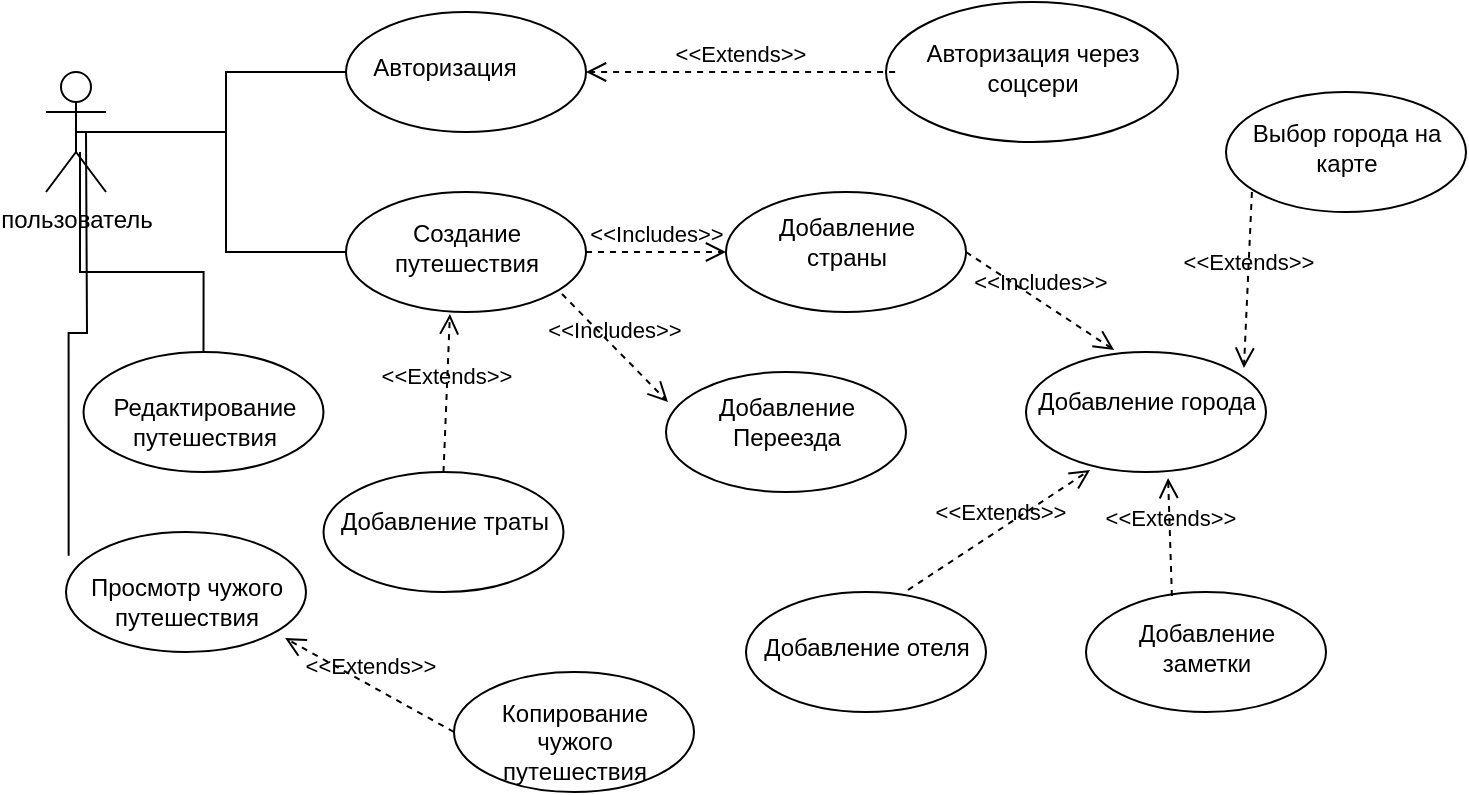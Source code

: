<mxfile version="24.6.3" type="github">
  <diagram name="Страница — 1" id="Ok-m3F2jx5x2fQCQR_L3">
    <mxGraphModel dx="934" dy="464" grid="1" gridSize="10" guides="1" tooltips="1" connect="1" arrows="1" fold="1" page="1" pageScale="1" pageWidth="827" pageHeight="1169" math="0" shadow="0">
      <root>
        <mxCell id="0" />
        <mxCell id="1" parent="0" />
        <mxCell id="c9M6_-3urOuxoyCKMN0X-1" value="пользователь" style="shape=umlActor;verticalLabelPosition=bottom;verticalAlign=top;html=1;" parent="1" vertex="1">
          <mxGeometry x="90" y="80" width="30" height="60" as="geometry" />
        </mxCell>
        <mxCell id="c9M6_-3urOuxoyCKMN0X-13" value="" style="shape=ellipse;container=1;horizontal=1;horizontalStack=0;resizeParent=1;resizeParentMax=0;resizeLast=0;html=1;dashed=0;collapsible=0;" parent="1" vertex="1">
          <mxGeometry x="240" y="50" width="120" height="60" as="geometry" />
        </mxCell>
        <mxCell id="c9M6_-3urOuxoyCKMN0X-14" value="Авторизация" style="html=1;strokeColor=none;fillColor=none;align=center;verticalAlign=middle;rotatable=0;whiteSpace=wrap;" parent="c9M6_-3urOuxoyCKMN0X-13" vertex="1">
          <mxGeometry x="-7.5" y="25.71" width="112.5" height="4.29" as="geometry" />
        </mxCell>
        <mxCell id="c9M6_-3urOuxoyCKMN0X-18" style="edgeStyle=orthogonalEdgeStyle;rounded=0;orthogonalLoop=1;jettySize=auto;html=1;exitX=0.5;exitY=1;exitDx=0;exitDy=0;" parent="1" source="c9M6_-3urOuxoyCKMN0X-13" target="c9M6_-3urOuxoyCKMN0X-13" edge="1">
          <mxGeometry relative="1" as="geometry" />
        </mxCell>
        <mxCell id="c9M6_-3urOuxoyCKMN0X-19" value="" style="shape=ellipse;container=1;horizontal=1;horizontalStack=0;resizeParent=1;resizeParentMax=0;resizeLast=0;html=1;dashed=0;collapsible=0;" parent="1" vertex="1">
          <mxGeometry x="510" y="45" width="146" height="70" as="geometry" />
        </mxCell>
        <mxCell id="c9M6_-3urOuxoyCKMN0X-20" value="Авторизация через соцсери" style="html=1;strokeColor=none;fillColor=none;align=center;verticalAlign=middle;rotatable=0;whiteSpace=wrap;" parent="c9M6_-3urOuxoyCKMN0X-19" vertex="1">
          <mxGeometry x="4.56" y="30" width="136.88" height="5" as="geometry" />
        </mxCell>
        <mxCell id="c9M6_-3urOuxoyCKMN0X-21" style="edgeStyle=orthogonalEdgeStyle;rounded=0;orthogonalLoop=1;jettySize=auto;html=1;exitX=0.5;exitY=1;exitDx=0;exitDy=0;" parent="1" source="c9M6_-3urOuxoyCKMN0X-19" target="c9M6_-3urOuxoyCKMN0X-19" edge="1">
          <mxGeometry relative="1" as="geometry" />
        </mxCell>
        <mxCell id="c9M6_-3urOuxoyCKMN0X-22" value="" style="endArrow=none;html=1;endSize=12;startArrow=none;startSize=14;startFill=0;edgeStyle=orthogonalEdgeStyle;align=center;verticalAlign=bottom;endFill=0;rounded=0;exitX=0.5;exitY=0.5;exitDx=0;exitDy=0;exitPerimeter=0;entryX=0;entryY=0.5;entryDx=0;entryDy=0;" parent="1" source="c9M6_-3urOuxoyCKMN0X-1" target="c9M6_-3urOuxoyCKMN0X-13" edge="1">
          <mxGeometry y="3" relative="1" as="geometry">
            <mxPoint x="330" y="210" as="sourcePoint" />
            <mxPoint x="490" y="210" as="targetPoint" />
          </mxGeometry>
        </mxCell>
        <mxCell id="c9M6_-3urOuxoyCKMN0X-23" value="&amp;lt;&amp;lt;Extends&amp;gt;&amp;gt;" style="endArrow=open;startArrow=none;endFill=0;startFill=0;endSize=8;html=1;verticalAlign=bottom;dashed=1;labelBackgroundColor=none;rounded=0;exitX=0;exitY=1;exitDx=0;exitDy=0;entryX=1;entryY=0.5;entryDx=0;entryDy=0;" parent="1" source="c9M6_-3urOuxoyCKMN0X-20" target="c9M6_-3urOuxoyCKMN0X-13" edge="1">
          <mxGeometry width="160" relative="1" as="geometry">
            <mxPoint x="330" y="210" as="sourcePoint" />
            <mxPoint x="490" y="210" as="targetPoint" />
          </mxGeometry>
        </mxCell>
        <mxCell id="c9M6_-3urOuxoyCKMN0X-24" value="" style="shape=ellipse;container=1;horizontal=1;horizontalStack=0;resizeParent=1;resizeParentMax=0;resizeLast=0;html=1;dashed=0;collapsible=0;" parent="1" vertex="1">
          <mxGeometry x="240" y="140" width="120" height="60" as="geometry" />
        </mxCell>
        <mxCell id="c9M6_-3urOuxoyCKMN0X-25" value="Создание путешествия" style="html=1;strokeColor=none;fillColor=none;align=center;verticalAlign=middle;rotatable=0;whiteSpace=wrap;" parent="c9M6_-3urOuxoyCKMN0X-24" vertex="1">
          <mxGeometry x="3.75" y="25.71" width="112.5" height="4.29" as="geometry" />
        </mxCell>
        <mxCell id="c9M6_-3urOuxoyCKMN0X-26" value="" style="shape=ellipse;container=1;horizontal=1;horizontalStack=0;resizeParent=1;resizeParentMax=0;resizeLast=0;html=1;dashed=0;collapsible=0;" parent="1" vertex="1">
          <mxGeometry x="680" y="90" width="120" height="60" as="geometry" />
        </mxCell>
        <mxCell id="c9M6_-3urOuxoyCKMN0X-27" value="Выбор города на карте" style="html=1;strokeColor=none;fillColor=none;align=center;verticalAlign=middle;rotatable=0;whiteSpace=wrap;" parent="c9M6_-3urOuxoyCKMN0X-26" vertex="1">
          <mxGeometry x="3.75" y="25.71" width="112.5" height="4.29" as="geometry" />
        </mxCell>
        <mxCell id="c9M6_-3urOuxoyCKMN0X-28" value="" style="shape=ellipse;container=1;horizontal=1;horizontalStack=0;resizeParent=1;resizeParentMax=0;resizeLast=0;html=1;dashed=0;collapsible=0;" parent="1" vertex="1">
          <mxGeometry x="430" y="140" width="120" height="60" as="geometry" />
        </mxCell>
        <mxCell id="c9M6_-3urOuxoyCKMN0X-29" value="Добавление страны" style="html=1;strokeColor=none;fillColor=none;align=center;verticalAlign=middle;rotatable=0;whiteSpace=wrap;" parent="c9M6_-3urOuxoyCKMN0X-28" vertex="1">
          <mxGeometry x="3.75" y="20" width="112.5" height="10" as="geometry" />
        </mxCell>
        <mxCell id="c9M6_-3urOuxoyCKMN0X-30" value="&amp;lt;&amp;lt;Extends&amp;gt;&amp;gt;" style="endArrow=open;startArrow=none;endFill=0;startFill=0;endSize=8;html=1;verticalAlign=bottom;dashed=1;labelBackgroundColor=none;rounded=0;entryX=0.908;entryY=0.133;entryDx=0;entryDy=0;entryPerimeter=0;exitX=0.108;exitY=0.833;exitDx=0;exitDy=0;exitPerimeter=0;" parent="1" source="c9M6_-3urOuxoyCKMN0X-26" target="c9M6_-3urOuxoyCKMN0X-37" edge="1">
          <mxGeometry width="160" relative="1" as="geometry">
            <mxPoint x="655" y="170" as="sourcePoint" />
            <mxPoint x="370" y="90" as="targetPoint" />
          </mxGeometry>
        </mxCell>
        <mxCell id="c9M6_-3urOuxoyCKMN0X-31" value="&amp;lt;&amp;lt;Includes&amp;gt;&amp;gt;" style="endArrow=open;startArrow=none;endFill=0;startFill=0;endSize=8;html=1;verticalAlign=bottom;dashed=1;labelBackgroundColor=none;rounded=0;exitX=1;exitY=0.5;exitDx=0;exitDy=0;entryX=0;entryY=0.5;entryDx=0;entryDy=0;" parent="1" source="c9M6_-3urOuxoyCKMN0X-24" target="c9M6_-3urOuxoyCKMN0X-28" edge="1">
          <mxGeometry x="-0.01" width="160" relative="1" as="geometry">
            <mxPoint x="659" y="184" as="sourcePoint" />
            <mxPoint x="560" y="190" as="targetPoint" />
            <mxPoint as="offset" />
          </mxGeometry>
        </mxCell>
        <mxCell id="c9M6_-3urOuxoyCKMN0X-33" value="" style="endArrow=none;html=1;endSize=12;startArrow=none;startSize=14;startFill=0;edgeStyle=orthogonalEdgeStyle;align=center;verticalAlign=bottom;endFill=0;rounded=0;exitX=0.5;exitY=0.5;exitDx=0;exitDy=0;exitPerimeter=0;entryX=0;entryY=0.5;entryDx=0;entryDy=0;" parent="1" source="c9M6_-3urOuxoyCKMN0X-1" target="c9M6_-3urOuxoyCKMN0X-24" edge="1">
          <mxGeometry y="3" relative="1" as="geometry">
            <mxPoint x="115" y="120" as="sourcePoint" />
            <mxPoint x="250" y="90" as="targetPoint" />
          </mxGeometry>
        </mxCell>
        <mxCell id="c9M6_-3urOuxoyCKMN0X-34" value="" style="shape=ellipse;container=1;horizontal=1;horizontalStack=0;resizeParent=1;resizeParentMax=0;resizeLast=0;html=1;dashed=0;collapsible=0;" parent="1" vertex="1">
          <mxGeometry x="400" y="230" width="120" height="60" as="geometry" />
        </mxCell>
        <mxCell id="c9M6_-3urOuxoyCKMN0X-35" value="Добавление Переезда" style="html=1;strokeColor=none;fillColor=none;align=center;verticalAlign=middle;rotatable=0;whiteSpace=wrap;" parent="c9M6_-3urOuxoyCKMN0X-34" vertex="1">
          <mxGeometry x="3.75" y="20" width="112.5" height="10" as="geometry" />
        </mxCell>
        <mxCell id="c9M6_-3urOuxoyCKMN0X-36" value="&amp;lt;&amp;lt;Includes&amp;gt;&amp;gt;" style="endArrow=open;startArrow=none;endFill=0;startFill=0;endSize=8;html=1;verticalAlign=bottom;dashed=1;labelBackgroundColor=none;rounded=0;exitX=0.9;exitY=0.85;exitDx=0;exitDy=0;entryX=0.008;entryY=0.25;entryDx=0;entryDy=0;exitPerimeter=0;entryPerimeter=0;" parent="1" source="c9M6_-3urOuxoyCKMN0X-24" target="c9M6_-3urOuxoyCKMN0X-34" edge="1">
          <mxGeometry x="-0.01" width="160" relative="1" as="geometry">
            <mxPoint x="370" y="180" as="sourcePoint" />
            <mxPoint x="440" y="180" as="targetPoint" />
            <mxPoint as="offset" />
          </mxGeometry>
        </mxCell>
        <mxCell id="c9M6_-3urOuxoyCKMN0X-37" value="" style="shape=ellipse;container=1;horizontal=1;horizontalStack=0;resizeParent=1;resizeParentMax=0;resizeLast=0;html=1;dashed=0;collapsible=0;" parent="1" vertex="1">
          <mxGeometry x="580" y="220" width="120" height="60" as="geometry" />
        </mxCell>
        <mxCell id="c9M6_-3urOuxoyCKMN0X-38" value="Добавление города" style="html=1;strokeColor=none;fillColor=none;align=center;verticalAlign=middle;rotatable=0;whiteSpace=wrap;" parent="c9M6_-3urOuxoyCKMN0X-37" vertex="1">
          <mxGeometry x="3.75" y="20" width="112.5" height="10" as="geometry" />
        </mxCell>
        <mxCell id="c9M6_-3urOuxoyCKMN0X-39" value="&amp;lt;&amp;lt;Includes&amp;gt;&amp;gt;" style="endArrow=open;startArrow=none;endFill=0;startFill=0;endSize=8;html=1;verticalAlign=bottom;dashed=1;labelBackgroundColor=none;rounded=0;exitX=1;exitY=0.5;exitDx=0;exitDy=0;entryX=0.367;entryY=-0.017;entryDx=0;entryDy=0;entryPerimeter=0;" parent="1" source="c9M6_-3urOuxoyCKMN0X-28" target="c9M6_-3urOuxoyCKMN0X-37" edge="1">
          <mxGeometry x="-0.01" width="160" relative="1" as="geometry">
            <mxPoint x="370" y="180" as="sourcePoint" />
            <mxPoint x="440" y="180" as="targetPoint" />
            <mxPoint as="offset" />
          </mxGeometry>
        </mxCell>
        <mxCell id="c9M6_-3urOuxoyCKMN0X-42" value="" style="shape=ellipse;container=1;horizontal=1;horizontalStack=0;resizeParent=1;resizeParentMax=0;resizeLast=0;html=1;dashed=0;collapsible=0;" parent="1" vertex="1">
          <mxGeometry x="610" y="340" width="120" height="60" as="geometry" />
        </mxCell>
        <mxCell id="c9M6_-3urOuxoyCKMN0X-43" value="Добавление заметки" style="html=1;strokeColor=none;fillColor=none;align=center;verticalAlign=middle;rotatable=0;whiteSpace=wrap;" parent="c9M6_-3urOuxoyCKMN0X-42" vertex="1">
          <mxGeometry x="3.75" y="25.71" width="112.5" height="4.29" as="geometry" />
        </mxCell>
        <mxCell id="c9M6_-3urOuxoyCKMN0X-44" value="&amp;lt;&amp;lt;Extends&amp;gt;&amp;gt;" style="endArrow=open;startArrow=none;endFill=0;startFill=0;endSize=8;html=1;verticalAlign=bottom;dashed=1;labelBackgroundColor=none;rounded=0;entryX=0.592;entryY=1.05;entryDx=0;entryDy=0;entryPerimeter=0;exitX=0.358;exitY=0.033;exitDx=0;exitDy=0;exitPerimeter=0;" parent="1" source="c9M6_-3urOuxoyCKMN0X-42" target="c9M6_-3urOuxoyCKMN0X-37" edge="1">
          <mxGeometry width="160" relative="1" as="geometry">
            <mxPoint x="703" y="150" as="sourcePoint" />
            <mxPoint x="699" y="238" as="targetPoint" />
          </mxGeometry>
        </mxCell>
        <mxCell id="3PLU-ScZeUqUtGSL2gd4-1" value="" style="shape=ellipse;container=1;horizontal=1;horizontalStack=0;resizeParent=1;resizeParentMax=0;resizeLast=0;html=1;dashed=0;collapsible=0;" vertex="1" parent="1">
          <mxGeometry x="440" y="340" width="120" height="60" as="geometry" />
        </mxCell>
        <mxCell id="3PLU-ScZeUqUtGSL2gd4-2" value="Добавление отеля" style="html=1;strokeColor=none;fillColor=none;align=center;verticalAlign=middle;rotatable=0;whiteSpace=wrap;" vertex="1" parent="3PLU-ScZeUqUtGSL2gd4-1">
          <mxGeometry x="3.75" y="25.71" width="112.5" height="4.29" as="geometry" />
        </mxCell>
        <mxCell id="3PLU-ScZeUqUtGSL2gd4-5" value="&amp;lt;&amp;lt;Extends&amp;gt;&amp;gt;" style="endArrow=open;startArrow=none;endFill=0;startFill=0;endSize=8;html=1;verticalAlign=bottom;dashed=1;labelBackgroundColor=none;rounded=0;entryX=0.267;entryY=0.983;entryDx=0;entryDy=0;entryPerimeter=0;exitX=0.675;exitY=-0.017;exitDx=0;exitDy=0;exitPerimeter=0;" edge="1" parent="1" source="3PLU-ScZeUqUtGSL2gd4-1" target="c9M6_-3urOuxoyCKMN0X-37">
          <mxGeometry width="160" relative="1" as="geometry">
            <mxPoint x="663" y="352" as="sourcePoint" />
            <mxPoint x="661" y="293" as="targetPoint" />
          </mxGeometry>
        </mxCell>
        <mxCell id="3PLU-ScZeUqUtGSL2gd4-6" value="" style="shape=ellipse;container=1;horizontal=1;horizontalStack=0;resizeParent=1;resizeParentMax=0;resizeLast=0;html=1;dashed=0;collapsible=0;" vertex="1" parent="1">
          <mxGeometry x="228.75" y="280" width="120" height="60" as="geometry" />
        </mxCell>
        <mxCell id="3PLU-ScZeUqUtGSL2gd4-7" value="Добавление траты" style="html=1;strokeColor=none;fillColor=none;align=center;verticalAlign=middle;rotatable=0;whiteSpace=wrap;" vertex="1" parent="3PLU-ScZeUqUtGSL2gd4-6">
          <mxGeometry x="3.75" y="20" width="112.5" height="10" as="geometry" />
        </mxCell>
        <mxCell id="3PLU-ScZeUqUtGSL2gd4-8" value="&amp;lt;&amp;lt;Extends&amp;gt;&amp;gt;" style="endArrow=open;startArrow=none;endFill=0;startFill=0;endSize=8;html=1;verticalAlign=bottom;dashed=1;labelBackgroundColor=none;rounded=0;entryX=0.433;entryY=1.017;entryDx=0;entryDy=0;entryPerimeter=0;exitX=0.5;exitY=0;exitDx=0;exitDy=0;" edge="1" parent="1" source="3PLU-ScZeUqUtGSL2gd4-6" target="c9M6_-3urOuxoyCKMN0X-24">
          <mxGeometry width="160" relative="1" as="geometry">
            <mxPoint x="531" y="349" as="sourcePoint" />
            <mxPoint x="622" y="289" as="targetPoint" />
          </mxGeometry>
        </mxCell>
        <mxCell id="3PLU-ScZeUqUtGSL2gd4-9" value="" style="shape=ellipse;container=1;horizontal=1;horizontalStack=0;resizeParent=1;resizeParentMax=0;resizeLast=0;html=1;dashed=0;collapsible=0;" vertex="1" parent="1">
          <mxGeometry x="108.75" y="220" width="120" height="60" as="geometry" />
        </mxCell>
        <mxCell id="3PLU-ScZeUqUtGSL2gd4-10" value="Редактирование путешествия" style="html=1;strokeColor=none;fillColor=none;align=center;verticalAlign=middle;rotatable=0;whiteSpace=wrap;" vertex="1" parent="3PLU-ScZeUqUtGSL2gd4-9">
          <mxGeometry x="3.75" y="30" width="112.5" height="10" as="geometry" />
        </mxCell>
        <mxCell id="3PLU-ScZeUqUtGSL2gd4-11" value="" style="endArrow=none;html=1;endSize=12;startArrow=none;startSize=14;startFill=0;edgeStyle=orthogonalEdgeStyle;align=center;verticalAlign=bottom;endFill=0;rounded=0;exitX=0.567;exitY=0.667;exitDx=0;exitDy=0;exitPerimeter=0;entryX=0.5;entryY=0;entryDx=0;entryDy=0;" edge="1" parent="1" source="c9M6_-3urOuxoyCKMN0X-1" target="3PLU-ScZeUqUtGSL2gd4-9">
          <mxGeometry y="3" relative="1" as="geometry">
            <mxPoint x="115" y="120" as="sourcePoint" />
            <mxPoint x="250" y="180" as="targetPoint" />
          </mxGeometry>
        </mxCell>
        <mxCell id="3PLU-ScZeUqUtGSL2gd4-14" value="" style="shape=ellipse;container=1;horizontal=1;horizontalStack=0;resizeParent=1;resizeParentMax=0;resizeLast=0;html=1;dashed=0;collapsible=0;" vertex="1" parent="1">
          <mxGeometry x="100" y="310" width="120" height="60" as="geometry" />
        </mxCell>
        <mxCell id="3PLU-ScZeUqUtGSL2gd4-15" value="Просмотр чужого путешествия" style="html=1;strokeColor=none;fillColor=none;align=center;verticalAlign=middle;rotatable=0;whiteSpace=wrap;" vertex="1" parent="3PLU-ScZeUqUtGSL2gd4-14">
          <mxGeometry x="3.75" y="30" width="112.5" height="10" as="geometry" />
        </mxCell>
        <mxCell id="3PLU-ScZeUqUtGSL2gd4-16" value="" style="endArrow=none;html=1;endSize=12;startArrow=none;startSize=14;startFill=0;edgeStyle=orthogonalEdgeStyle;align=center;verticalAlign=bottom;endFill=0;rounded=0;entryX=0.011;entryY=0.198;entryDx=0;entryDy=0;entryPerimeter=0;" edge="1" parent="1" target="3PLU-ScZeUqUtGSL2gd4-14">
          <mxGeometry y="3" relative="1" as="geometry">
            <mxPoint x="110" y="110" as="sourcePoint" />
            <mxPoint x="179" y="230" as="targetPoint" />
          </mxGeometry>
        </mxCell>
        <mxCell id="3PLU-ScZeUqUtGSL2gd4-17" value="" style="shape=ellipse;container=1;horizontal=1;horizontalStack=0;resizeParent=1;resizeParentMax=0;resizeLast=0;html=1;dashed=0;collapsible=0;" vertex="1" parent="1">
          <mxGeometry x="294" y="380" width="120" height="60" as="geometry" />
        </mxCell>
        <mxCell id="3PLU-ScZeUqUtGSL2gd4-18" value="Копирование чужого путешествия" style="html=1;strokeColor=none;fillColor=none;align=center;verticalAlign=middle;rotatable=0;whiteSpace=wrap;" vertex="1" parent="3PLU-ScZeUqUtGSL2gd4-17">
          <mxGeometry x="3.75" y="30" width="112.5" height="10" as="geometry" />
        </mxCell>
        <mxCell id="3PLU-ScZeUqUtGSL2gd4-19" value="&amp;lt;&amp;lt;Extends&amp;gt;&amp;gt;" style="endArrow=open;startArrow=none;endFill=0;startFill=0;endSize=8;html=1;verticalAlign=bottom;dashed=1;labelBackgroundColor=none;rounded=0;entryX=0.913;entryY=0.884;entryDx=0;entryDy=0;entryPerimeter=0;exitX=0;exitY=0.5;exitDx=0;exitDy=0;" edge="1" parent="1" source="3PLU-ScZeUqUtGSL2gd4-17" target="3PLU-ScZeUqUtGSL2gd4-14">
          <mxGeometry width="160" relative="1" as="geometry">
            <mxPoint x="299" y="290" as="sourcePoint" />
            <mxPoint x="302" y="211" as="targetPoint" />
          </mxGeometry>
        </mxCell>
      </root>
    </mxGraphModel>
  </diagram>
</mxfile>
